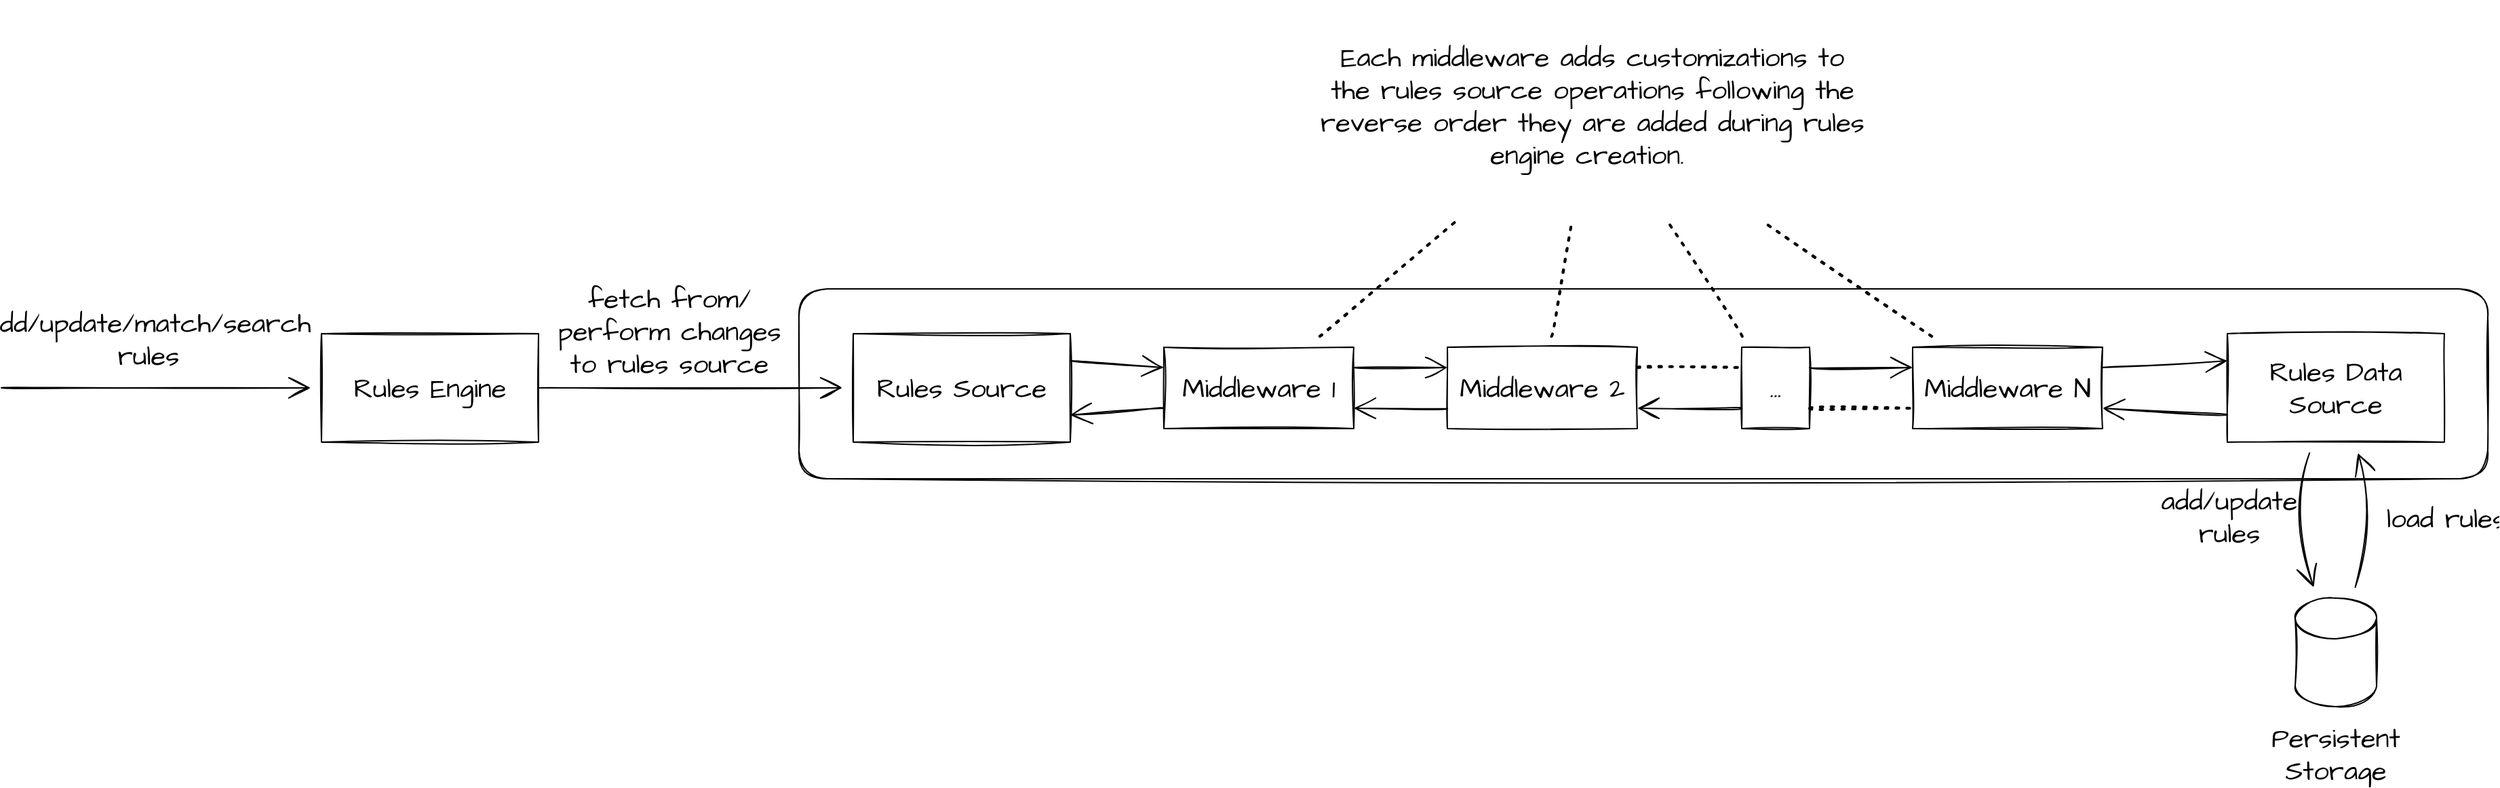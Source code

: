 <mxfile version="20.3.0" type="device"><diagram id="ILdk3DfCxFOEYaiCk4DD" name="Page-1"><mxGraphModel dx="3086" dy="1384" grid="0" gridSize="10" guides="1" tooltips="1" connect="1" arrows="1" fold="1" page="0" pageScale="1" pageWidth="850" pageHeight="1100" math="0" shadow="0"><root><mxCell id="0"/><mxCell id="1" parent="0"/><mxCell id="p2bFEUBsr3FYfOR6J-Ok-13" value="" style="rounded=1;whiteSpace=wrap;html=1;sketch=1;hachureGap=4;fontFamily=Architects Daughter;fontSource=https%3A%2F%2Ffonts.googleapis.com%2Fcss%3Ffamily%3DArchitects%2BDaughter;fontSize=20;" vertex="1" parent="1"><mxGeometry x="-463" y="149" width="1245" height="140" as="geometry"/></mxCell><mxCell id="p2bFEUBsr3FYfOR6J-Ok-1" value="Rules Engine" style="rounded=0;whiteSpace=wrap;html=1;sketch=1;hachureGap=4;fontFamily=Architects Daughter;fontSource=https%3A%2F%2Ffonts.googleapis.com%2Fcss%3Ffamily%3DArchitects%2BDaughter;fontSize=20;" vertex="1" parent="1"><mxGeometry x="-815" y="182" width="160" height="80" as="geometry"/></mxCell><mxCell id="p2bFEUBsr3FYfOR6J-Ok-9" style="edgeStyle=none;curved=1;rounded=0;sketch=1;hachureGap=4;orthogonalLoop=1;jettySize=auto;html=1;fontFamily=Architects Daughter;fontSource=https%3A%2F%2Ffonts.googleapis.com%2Fcss%3Ffamily%3DArchitects%2BDaughter;fontSize=16;endArrow=open;startSize=14;endSize=14;sourcePerimeterSpacing=8;targetPerimeterSpacing=8;" edge="1" parent="1" source="p2bFEUBsr3FYfOR6J-Ok-2" target="p2bFEUBsr3FYfOR6J-Ok-4"><mxGeometry relative="1" as="geometry"><Array as="points"><mxPoint x="634" y="311"/></Array></mxGeometry></mxCell><mxCell id="p2bFEUBsr3FYfOR6J-Ok-10" value="add/update&lt;br&gt;rules" style="edgeLabel;html=1;align=center;verticalAlign=middle;resizable=0;points=[];fontSize=20;fontFamily=Architects Daughter;" vertex="1" connectable="0" parent="p2bFEUBsr3FYfOR6J-Ok-9"><mxGeometry x="0.013" y="8" relative="1" as="geometry"><mxPoint x="-54" as="offset"/></mxGeometry></mxCell><mxCell id="p2bFEUBsr3FYfOR6J-Ok-2" value="Rules Data Source" style="rounded=0;whiteSpace=wrap;html=1;sketch=1;hachureGap=4;fontFamily=Architects Daughter;fontSource=https%3A%2F%2Ffonts.googleapis.com%2Fcss%3Ffamily%3DArchitects%2BDaughter;fontSize=20;" vertex="1" parent="1"><mxGeometry x="590" y="182" width="160" height="80" as="geometry"/></mxCell><mxCell id="p2bFEUBsr3FYfOR6J-Ok-3" value="" style="edgeStyle=none;orthogonalLoop=1;jettySize=auto;html=1;rounded=0;sketch=1;hachureGap=4;fontFamily=Architects Daughter;fontSource=https%3A%2F%2Ffonts.googleapis.com%2Fcss%3Ffamily%3DArchitects%2BDaughter;fontSize=16;endArrow=open;startSize=14;endSize=14;sourcePerimeterSpacing=8;targetPerimeterSpacing=8;curved=1;" edge="1" parent="1" target="p2bFEUBsr3FYfOR6J-Ok-1"><mxGeometry width="120" relative="1" as="geometry"><mxPoint x="-1051" y="222" as="sourcePoint"/><mxPoint x="-922" y="219" as="targetPoint"/><Array as="points"/></mxGeometry></mxCell><mxCell id="p2bFEUBsr3FYfOR6J-Ok-31" value="add/update/match/search&lt;br&gt;rules" style="edgeLabel;html=1;align=center;verticalAlign=middle;resizable=0;points=[];fontSize=20;fontFamily=Architects Daughter;" vertex="1" connectable="0" parent="p2bFEUBsr3FYfOR6J-Ok-3"><mxGeometry x="-0.509" relative="1" as="geometry"><mxPoint x="52" y="-36" as="offset"/></mxGeometry></mxCell><mxCell id="p2bFEUBsr3FYfOR6J-Ok-8" value="" style="group" vertex="1" connectable="0" parent="1"><mxGeometry x="640" y="377" width="60" height="130" as="geometry"/></mxCell><mxCell id="p2bFEUBsr3FYfOR6J-Ok-4" value="" style="shape=cylinder3;whiteSpace=wrap;html=1;boundedLbl=1;backgroundOutline=1;size=15;sketch=1;hachureGap=4;fontFamily=Architects Daughter;fontSource=https%3A%2F%2Ffonts.googleapis.com%2Fcss%3Ffamily%3DArchitects%2BDaughter;fontSize=20;" vertex="1" parent="p2bFEUBsr3FYfOR6J-Ok-8"><mxGeometry width="60" height="80" as="geometry"/></mxCell><mxCell id="p2bFEUBsr3FYfOR6J-Ok-5" value="Persistent&lt;br&gt;Storage" style="text;html=1;strokeColor=none;fillColor=none;align=center;verticalAlign=middle;whiteSpace=wrap;rounded=0;sketch=1;hachureGap=4;fontFamily=Architects Daughter;fontSource=https%3A%2F%2Ffonts.googleapis.com%2Fcss%3Ffamily%3DArchitects%2BDaughter;fontSize=20;" vertex="1" parent="p2bFEUBsr3FYfOR6J-Ok-8"><mxGeometry y="100" width="60" height="30" as="geometry"/></mxCell><mxCell id="p2bFEUBsr3FYfOR6J-Ok-11" style="edgeStyle=none;curved=1;rounded=0;sketch=1;hachureGap=4;orthogonalLoop=1;jettySize=auto;html=1;fontFamily=Architects Daughter;fontSource=https%3A%2F%2Ffonts.googleapis.com%2Fcss%3Ffamily%3DArchitects%2BDaughter;fontSize=16;endArrow=open;startSize=14;endSize=14;sourcePerimeterSpacing=8;targetPerimeterSpacing=8;" edge="1" parent="1" source="p2bFEUBsr3FYfOR6J-Ok-4" target="p2bFEUBsr3FYfOR6J-Ok-2"><mxGeometry relative="1" as="geometry"><Array as="points"><mxPoint x="701" y="313"/></Array></mxGeometry></mxCell><mxCell id="p2bFEUBsr3FYfOR6J-Ok-12" value="load rules" style="edgeLabel;html=1;align=center;verticalAlign=middle;resizable=0;points=[];fontSize=20;fontFamily=Architects Daughter;" vertex="1" connectable="0" parent="p2bFEUBsr3FYfOR6J-Ok-11"><mxGeometry x="-0.135" y="3" relative="1" as="geometry"><mxPoint x="56" y="-7" as="offset"/></mxGeometry></mxCell><mxCell id="p2bFEUBsr3FYfOR6J-Ok-14" value="Rules Source" style="rounded=0;whiteSpace=wrap;html=1;sketch=1;hachureGap=4;fontFamily=Architects Daughter;fontSource=https%3A%2F%2Ffonts.googleapis.com%2Fcss%3Ffamily%3DArchitects%2BDaughter;fontSize=20;" vertex="1" parent="1"><mxGeometry x="-423" y="182" width="160" height="80" as="geometry"/></mxCell><mxCell id="p2bFEUBsr3FYfOR6J-Ok-16" value="Middleware 1" style="rounded=0;whiteSpace=wrap;html=1;sketch=1;hachureGap=4;fontFamily=Architects Daughter;fontSource=https%3A%2F%2Ffonts.googleapis.com%2Fcss%3Ffamily%3DArchitects%2BDaughter;fontSize=20;" vertex="1" parent="1"><mxGeometry x="-194" y="192" width="140" height="60" as="geometry"/></mxCell><mxCell id="p2bFEUBsr3FYfOR6J-Ok-17" value="Middleware 2" style="rounded=0;whiteSpace=wrap;html=1;sketch=1;hachureGap=4;fontFamily=Architects Daughter;fontSource=https%3A%2F%2Ffonts.googleapis.com%2Fcss%3Ffamily%3DArchitects%2BDaughter;fontSize=20;" vertex="1" parent="1"><mxGeometry x="15" y="192" width="140" height="60" as="geometry"/></mxCell><mxCell id="p2bFEUBsr3FYfOR6J-Ok-18" value="Middleware N" style="rounded=0;whiteSpace=wrap;html=1;sketch=1;hachureGap=4;fontFamily=Architects Daughter;fontSource=https%3A%2F%2Ffonts.googleapis.com%2Fcss%3Ffamily%3DArchitects%2BDaughter;fontSize=20;" vertex="1" parent="1"><mxGeometry x="358" y="192" width="140" height="60" as="geometry"/></mxCell><mxCell id="p2bFEUBsr3FYfOR6J-Ok-19" value="..." style="rounded=0;whiteSpace=wrap;html=1;sketch=1;hachureGap=4;fontFamily=Architects Daughter;fontSource=https%3A%2F%2Ffonts.googleapis.com%2Fcss%3Ffamily%3DArchitects%2BDaughter;fontSize=20;" vertex="1" parent="1"><mxGeometry x="232" y="192" width="50" height="60" as="geometry"/></mxCell><mxCell id="p2bFEUBsr3FYfOR6J-Ok-20" value="" style="edgeStyle=none;orthogonalLoop=1;jettySize=auto;html=1;rounded=0;sketch=1;hachureGap=4;fontFamily=Architects Daughter;fontSource=https%3A%2F%2Ffonts.googleapis.com%2Fcss%3Ffamily%3DArchitects%2BDaughter;fontSize=16;endArrow=open;startSize=14;endSize=14;sourcePerimeterSpacing=8;targetPerimeterSpacing=8;curved=1;exitX=1;exitY=0.25;exitDx=0;exitDy=0;entryX=0;entryY=0.25;entryDx=0;entryDy=0;" edge="1" parent="1" source="p2bFEUBsr3FYfOR6J-Ok-14" target="p2bFEUBsr3FYfOR6J-Ok-16"><mxGeometry width="120" relative="1" as="geometry"><mxPoint x="-49" y="398" as="sourcePoint"/><mxPoint x="71" y="398" as="targetPoint"/><Array as="points"/></mxGeometry></mxCell><mxCell id="p2bFEUBsr3FYfOR6J-Ok-21" value="" style="edgeStyle=none;orthogonalLoop=1;jettySize=auto;html=1;rounded=0;sketch=1;hachureGap=4;fontFamily=Architects Daughter;fontSource=https%3A%2F%2Ffonts.googleapis.com%2Fcss%3Ffamily%3DArchitects%2BDaughter;fontSize=16;endArrow=open;startSize=14;endSize=14;sourcePerimeterSpacing=8;targetPerimeterSpacing=8;curved=1;exitX=0;exitY=0.75;exitDx=0;exitDy=0;entryX=1;entryY=0.75;entryDx=0;entryDy=0;" edge="1" parent="1" source="p2bFEUBsr3FYfOR6J-Ok-16" target="p2bFEUBsr3FYfOR6J-Ok-14"><mxGeometry width="120" relative="1" as="geometry"><mxPoint x="-256" y="403" as="sourcePoint"/><mxPoint x="-136" y="403" as="targetPoint"/><Array as="points"/></mxGeometry></mxCell><mxCell id="p2bFEUBsr3FYfOR6J-Ok-22" value="" style="edgeStyle=none;orthogonalLoop=1;jettySize=auto;html=1;rounded=0;sketch=1;hachureGap=4;fontFamily=Architects Daughter;fontSource=https%3A%2F%2Ffonts.googleapis.com%2Fcss%3Ffamily%3DArchitects%2BDaughter;fontSize=16;endArrow=open;startSize=14;endSize=14;sourcePerimeterSpacing=8;targetPerimeterSpacing=8;curved=1;exitX=1;exitY=0.25;exitDx=0;exitDy=0;entryX=0;entryY=0.25;entryDx=0;entryDy=0;" edge="1" parent="1" source="p2bFEUBsr3FYfOR6J-Ok-16" target="p2bFEUBsr3FYfOR6J-Ok-17"><mxGeometry width="120" relative="1" as="geometry"><mxPoint x="-221" y="410" as="sourcePoint"/><mxPoint x="-101" y="410" as="targetPoint"/><Array as="points"/></mxGeometry></mxCell><mxCell id="p2bFEUBsr3FYfOR6J-Ok-23" value="" style="edgeStyle=none;orthogonalLoop=1;jettySize=auto;html=1;rounded=0;sketch=1;hachureGap=4;fontFamily=Architects Daughter;fontSource=https%3A%2F%2Ffonts.googleapis.com%2Fcss%3Ffamily%3DArchitects%2BDaughter;fontSize=16;endArrow=open;startSize=14;endSize=14;sourcePerimeterSpacing=8;targetPerimeterSpacing=8;curved=1;entryX=1;entryY=0.75;entryDx=0;entryDy=0;exitX=0;exitY=0.75;exitDx=0;exitDy=0;" edge="1" parent="1" source="p2bFEUBsr3FYfOR6J-Ok-17" target="p2bFEUBsr3FYfOR6J-Ok-16"><mxGeometry width="120" relative="1" as="geometry"><mxPoint x="20" y="382" as="sourcePoint"/><mxPoint x="56" y="382" as="targetPoint"/><Array as="points"/></mxGeometry></mxCell><mxCell id="p2bFEUBsr3FYfOR6J-Ok-25" value="" style="edgeStyle=none;orthogonalLoop=1;jettySize=auto;html=1;rounded=0;sketch=1;hachureGap=4;fontFamily=Architects Daughter;fontSource=https%3A%2F%2Ffonts.googleapis.com%2Fcss%3Ffamily%3DArchitects%2BDaughter;fontSize=16;endArrow=open;startSize=14;endSize=14;sourcePerimeterSpacing=8;targetPerimeterSpacing=8;curved=1;exitX=1;exitY=0.25;exitDx=0;exitDy=0;entryX=0;entryY=0.25;entryDx=0;entryDy=0;" edge="1" parent="1" source="p2bFEUBsr3FYfOR6J-Ok-19" target="p2bFEUBsr3FYfOR6J-Ok-18"><mxGeometry width="120" relative="1" as="geometry"><mxPoint x="247" y="415" as="sourcePoint"/><mxPoint x="367" y="415" as="targetPoint"/><Array as="points"/></mxGeometry></mxCell><mxCell id="p2bFEUBsr3FYfOR6J-Ok-26" value="" style="edgeStyle=none;orthogonalLoop=1;jettySize=auto;html=1;rounded=0;sketch=1;hachureGap=4;fontFamily=Architects Daughter;fontSource=https%3A%2F%2Ffonts.googleapis.com%2Fcss%3Ffamily%3DArchitects%2BDaughter;fontSize=16;endArrow=open;startSize=14;endSize=14;sourcePerimeterSpacing=8;targetPerimeterSpacing=8;curved=1;exitX=0;exitY=0.75;exitDx=0;exitDy=0;entryX=1;entryY=0.75;entryDx=0;entryDy=0;" edge="1" parent="1" source="p2bFEUBsr3FYfOR6J-Ok-19" target="p2bFEUBsr3FYfOR6J-Ok-17"><mxGeometry width="120" relative="1" as="geometry"><mxPoint x="152" y="427" as="sourcePoint"/><mxPoint x="272" y="427" as="targetPoint"/><Array as="points"/></mxGeometry></mxCell><mxCell id="p2bFEUBsr3FYfOR6J-Ok-27" value="" style="endArrow=none;dashed=1;html=1;dashPattern=1 3;strokeWidth=2;rounded=0;sketch=1;hachureGap=4;fontFamily=Architects Daughter;fontSource=https%3A%2F%2Ffonts.googleapis.com%2Fcss%3Ffamily%3DArchitects%2BDaughter;fontSize=16;startSize=14;endSize=14;sourcePerimeterSpacing=8;targetPerimeterSpacing=8;curved=1;entryX=0;entryY=0.25;entryDx=0;entryDy=0;exitX=1;exitY=0.25;exitDx=0;exitDy=0;" edge="1" parent="1" source="p2bFEUBsr3FYfOR6J-Ok-17" target="p2bFEUBsr3FYfOR6J-Ok-19"><mxGeometry width="50" height="50" relative="1" as="geometry"><mxPoint x="-50" y="514" as="sourcePoint"/><mxPoint y="464" as="targetPoint"/></mxGeometry></mxCell><mxCell id="p2bFEUBsr3FYfOR6J-Ok-28" value="" style="endArrow=none;dashed=1;html=1;dashPattern=1 3;strokeWidth=2;rounded=0;sketch=1;hachureGap=4;fontFamily=Architects Daughter;fontSource=https%3A%2F%2Ffonts.googleapis.com%2Fcss%3Ffamily%3DArchitects%2BDaughter;fontSize=16;startSize=14;endSize=14;sourcePerimeterSpacing=8;targetPerimeterSpacing=8;curved=1;entryX=0;entryY=0.75;entryDx=0;entryDy=0;exitX=1;exitY=0.75;exitDx=0;exitDy=0;" edge="1" parent="1" source="p2bFEUBsr3FYfOR6J-Ok-19" target="p2bFEUBsr3FYfOR6J-Ok-18"><mxGeometry width="50" height="50" relative="1" as="geometry"><mxPoint x="102" y="434" as="sourcePoint"/><mxPoint x="152" y="384" as="targetPoint"/></mxGeometry></mxCell><mxCell id="p2bFEUBsr3FYfOR6J-Ok-29" value="" style="edgeStyle=none;orthogonalLoop=1;jettySize=auto;html=1;rounded=0;sketch=1;hachureGap=4;fontFamily=Architects Daughter;fontSource=https%3A%2F%2Ffonts.googleapis.com%2Fcss%3Ffamily%3DArchitects%2BDaughter;fontSize=16;endArrow=open;startSize=14;endSize=14;sourcePerimeterSpacing=8;targetPerimeterSpacing=8;curved=1;entryX=0;entryY=0.25;entryDx=0;entryDy=0;exitX=1;exitY=0.25;exitDx=0;exitDy=0;" edge="1" parent="1" source="p2bFEUBsr3FYfOR6J-Ok-18" target="p2bFEUBsr3FYfOR6J-Ok-2"><mxGeometry width="120" relative="1" as="geometry"><mxPoint x="202" y="390" as="sourcePoint"/><mxPoint x="322" y="390" as="targetPoint"/><Array as="points"/></mxGeometry></mxCell><mxCell id="p2bFEUBsr3FYfOR6J-Ok-30" value="" style="edgeStyle=none;orthogonalLoop=1;jettySize=auto;html=1;rounded=0;sketch=1;hachureGap=4;fontFamily=Architects Daughter;fontSource=https%3A%2F%2Ffonts.googleapis.com%2Fcss%3Ffamily%3DArchitects%2BDaughter;fontSize=16;endArrow=open;startSize=14;endSize=14;sourcePerimeterSpacing=8;targetPerimeterSpacing=8;curved=1;exitX=0;exitY=0.75;exitDx=0;exitDy=0;entryX=1;entryY=0.75;entryDx=0;entryDy=0;" edge="1" parent="1" source="p2bFEUBsr3FYfOR6J-Ok-2" target="p2bFEUBsr3FYfOR6J-Ok-18"><mxGeometry width="120" relative="1" as="geometry"><mxPoint x="412" y="409" as="sourcePoint"/><mxPoint x="532" y="409" as="targetPoint"/><Array as="points"/></mxGeometry></mxCell><mxCell id="p2bFEUBsr3FYfOR6J-Ok-32" value="" style="edgeStyle=none;orthogonalLoop=1;jettySize=auto;html=1;rounded=0;sketch=1;hachureGap=4;fontFamily=Architects Daughter;fontSource=https%3A%2F%2Ffonts.googleapis.com%2Fcss%3Ffamily%3DArchitects%2BDaughter;fontSize=16;endArrow=open;startSize=14;endSize=14;sourcePerimeterSpacing=8;targetPerimeterSpacing=8;curved=1;exitX=1;exitY=0.5;exitDx=0;exitDy=0;" edge="1" parent="1" source="p2bFEUBsr3FYfOR6J-Ok-1" target="p2bFEUBsr3FYfOR6J-Ok-14"><mxGeometry width="120" relative="1" as="geometry"><mxPoint x="-512" y="361" as="sourcePoint"/><mxPoint x="-392" y="361" as="targetPoint"/><Array as="points"/></mxGeometry></mxCell><mxCell id="p2bFEUBsr3FYfOR6J-Ok-33" value="fetch from/&lt;br&gt;perform changes&lt;br&gt;to rules source" style="edgeLabel;html=1;align=center;verticalAlign=middle;resizable=0;points=[];fontSize=20;fontFamily=Architects Daughter;" vertex="1" connectable="0" parent="p2bFEUBsr3FYfOR6J-Ok-32"><mxGeometry x="-0.333" y="1" relative="1" as="geometry"><mxPoint x="21" y="-41" as="offset"/></mxGeometry></mxCell><mxCell id="p2bFEUBsr3FYfOR6J-Ok-34" value="Each middleware adds customizations to the rules source operations following the reverse order they are added during rules engine creation.&amp;nbsp;" style="text;html=1;strokeColor=none;fillColor=none;align=center;verticalAlign=middle;whiteSpace=wrap;rounded=0;sketch=1;hachureGap=4;fontFamily=Architects Daughter;fontSource=https%3A%2F%2Ffonts.googleapis.com%2Fcss%3Ffamily%3DArchitects%2BDaughter;fontSize=20;" vertex="1" parent="1"><mxGeometry x="-80" y="-64" width="404" height="156" as="geometry"/></mxCell><mxCell id="p2bFEUBsr3FYfOR6J-Ok-35" value="" style="endArrow=none;dashed=1;html=1;dashPattern=1 3;strokeWidth=2;rounded=0;sketch=1;hachureGap=4;fontFamily=Architects Daughter;fontSource=https%3A%2F%2Ffonts.googleapis.com%2Fcss%3Ffamily%3DArchitects%2BDaughter;fontSize=16;startSize=14;endSize=14;sourcePerimeterSpacing=8;targetPerimeterSpacing=8;curved=1;" edge="1" parent="1" source="p2bFEUBsr3FYfOR6J-Ok-16" target="p2bFEUBsr3FYfOR6J-Ok-34"><mxGeometry width="50" height="50" relative="1" as="geometry"><mxPoint x="-256" y="64" as="sourcePoint"/><mxPoint x="-206" y="14" as="targetPoint"/></mxGeometry></mxCell><mxCell id="p2bFEUBsr3FYfOR6J-Ok-36" value="" style="endArrow=none;dashed=1;html=1;dashPattern=1 3;strokeWidth=2;rounded=0;sketch=1;hachureGap=4;fontFamily=Architects Daughter;fontSource=https%3A%2F%2Ffonts.googleapis.com%2Fcss%3Ffamily%3DArchitects%2BDaughter;fontSize=16;startSize=14;endSize=14;sourcePerimeterSpacing=8;targetPerimeterSpacing=8;curved=1;" edge="1" parent="1" source="p2bFEUBsr3FYfOR6J-Ok-17" target="p2bFEUBsr3FYfOR6J-Ok-34"><mxGeometry width="50" height="50" relative="1" as="geometry"><mxPoint x="98" y="156" as="sourcePoint"/><mxPoint x="148" y="106" as="targetPoint"/></mxGeometry></mxCell><mxCell id="p2bFEUBsr3FYfOR6J-Ok-37" value="" style="endArrow=none;dashed=1;html=1;dashPattern=1 3;strokeWidth=2;rounded=0;sketch=1;hachureGap=4;fontFamily=Architects Daughter;fontSource=https%3A%2F%2Ffonts.googleapis.com%2Fcss%3Ffamily%3DArchitects%2BDaughter;fontSize=16;startSize=14;endSize=14;sourcePerimeterSpacing=8;targetPerimeterSpacing=8;curved=1;" edge="1" parent="1" source="p2bFEUBsr3FYfOR6J-Ok-18" target="p2bFEUBsr3FYfOR6J-Ok-34"><mxGeometry width="50" height="50" relative="1" as="geometry"><mxPoint x="460" y="108" as="sourcePoint"/><mxPoint x="510" y="58" as="targetPoint"/></mxGeometry></mxCell><mxCell id="p2bFEUBsr3FYfOR6J-Ok-38" value="" style="endArrow=none;dashed=1;html=1;dashPattern=1 3;strokeWidth=2;rounded=0;sketch=1;hachureGap=4;fontFamily=Architects Daughter;fontSource=https%3A%2F%2Ffonts.googleapis.com%2Fcss%3Ffamily%3DArchitects%2BDaughter;fontSize=16;startSize=14;endSize=14;sourcePerimeterSpacing=8;targetPerimeterSpacing=8;curved=1;" edge="1" parent="1" source="p2bFEUBsr3FYfOR6J-Ok-19" target="p2bFEUBsr3FYfOR6J-Ok-34"><mxGeometry width="50" height="50" relative="1" as="geometry"><mxPoint x="420" y="98" as="sourcePoint"/><mxPoint x="470" y="48" as="targetPoint"/></mxGeometry></mxCell></root></mxGraphModel></diagram></mxfile>